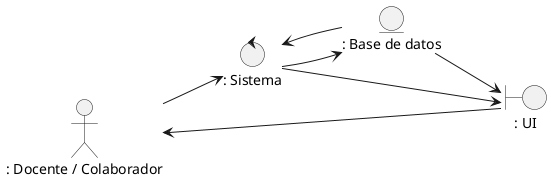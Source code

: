 @startuml uc4_createEvent

left to right direction

actor ": Docente / Colaborador" as user
boundary ": UI" as vis
entity ": Base de datos" as mod
control ": Sistema" as con

user --> con
con --> mod 
mod --> con 
con --> vis 
vis --> user
mod --> vis

@enduml
